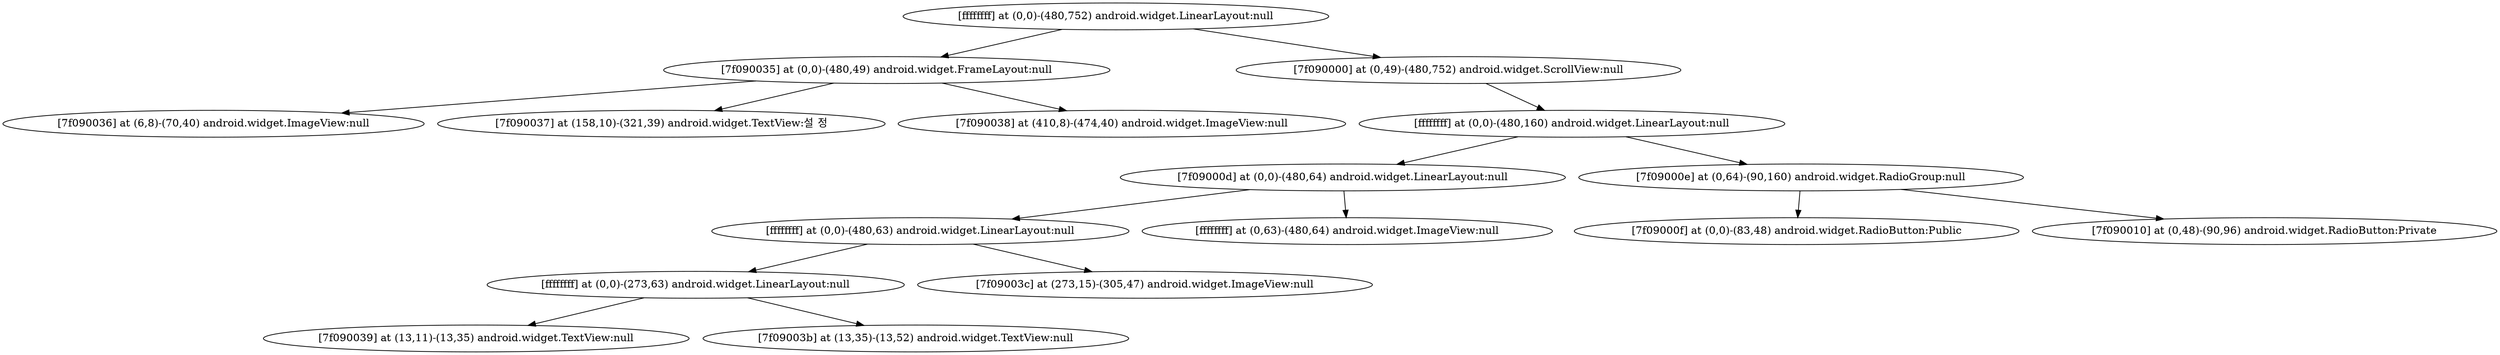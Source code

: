 strict digraph G {
  1 [ label="[ffffffff] at (0,0)-(480,752) android.widget.LinearLayout:null" ];
  2 [ label="[7f090035] at (0,0)-(480,49) android.widget.FrameLayout:null" ];
  3 [ label="[7f090036] at (6,8)-(70,40) android.widget.ImageView:null" ];
  4 [ label="[7f090037] at (158,10)-(321,39) android.widget.TextView:설  정" ];
  5 [ label="[7f090038] at (410,8)-(474,40) android.widget.ImageView:null" ];
  6 [ label="[7f090000] at (0,49)-(480,752) android.widget.ScrollView:null" ];
  7 [ label="[ffffffff] at (0,0)-(480,160) android.widget.LinearLayout:null" ];
  8 [ label="[7f09000d] at (0,0)-(480,64) android.widget.LinearLayout:null" ];
  9 [ label="[ffffffff] at (0,0)-(480,63) android.widget.LinearLayout:null" ];
  10 [ label="[ffffffff] at (0,0)-(273,63) android.widget.LinearLayout:null" ];
  11 [ label="[7f090039] at (13,11)-(13,35) android.widget.TextView:null" ];
  12 [ label="[7f09003b] at (13,35)-(13,52) android.widget.TextView:null" ];
  13 [ label="[7f09003c] at (273,15)-(305,47) android.widget.ImageView:null" ];
  14 [ label="[ffffffff] at (0,63)-(480,64) android.widget.ImageView:null" ];
  15 [ label="[7f09000e] at (0,64)-(90,160) android.widget.RadioGroup:null" ];
  16 [ label="[7f09000f] at (0,0)-(83,48) android.widget.RadioButton:Public" ];
  17 [ label="[7f090010] at (0,48)-(90,96) android.widget.RadioButton:Private" ];
  1 -> 2;
  2 -> 3;
  2 -> 4;
  2 -> 5;
  1 -> 6;
  6 -> 7;
  7 -> 8;
  8 -> 9;
  9 -> 10;
  10 -> 11;
  10 -> 12;
  9 -> 13;
  8 -> 14;
  7 -> 15;
  15 -> 16;
  15 -> 17;
}
